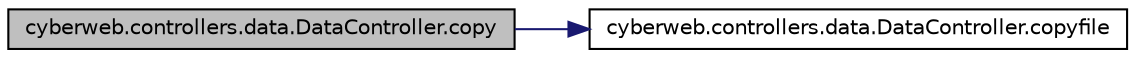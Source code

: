 digraph G
{
  edge [fontname="Helvetica",fontsize="10",labelfontname="Helvetica",labelfontsize="10"];
  node [fontname="Helvetica",fontsize="10",shape=record];
  rankdir="LR";
  Node1 [label="cyberweb.controllers.data.DataController.copy",height=0.2,width=0.4,color="black", fillcolor="grey75", style="filled" fontcolor="black"];
  Node1 -> Node2 [color="midnightblue",fontsize="10",style="solid",fontname="Helvetica"];
  Node2 [label="cyberweb.controllers.data.DataController.copyfile",height=0.2,width=0.4,color="black", fillcolor="white", style="filled",URL="$classcyberweb_1_1controllers_1_1data_1_1_data_controller.html#ae60809db6b7ec1e6edd2b60e98cda9c7"];
}
